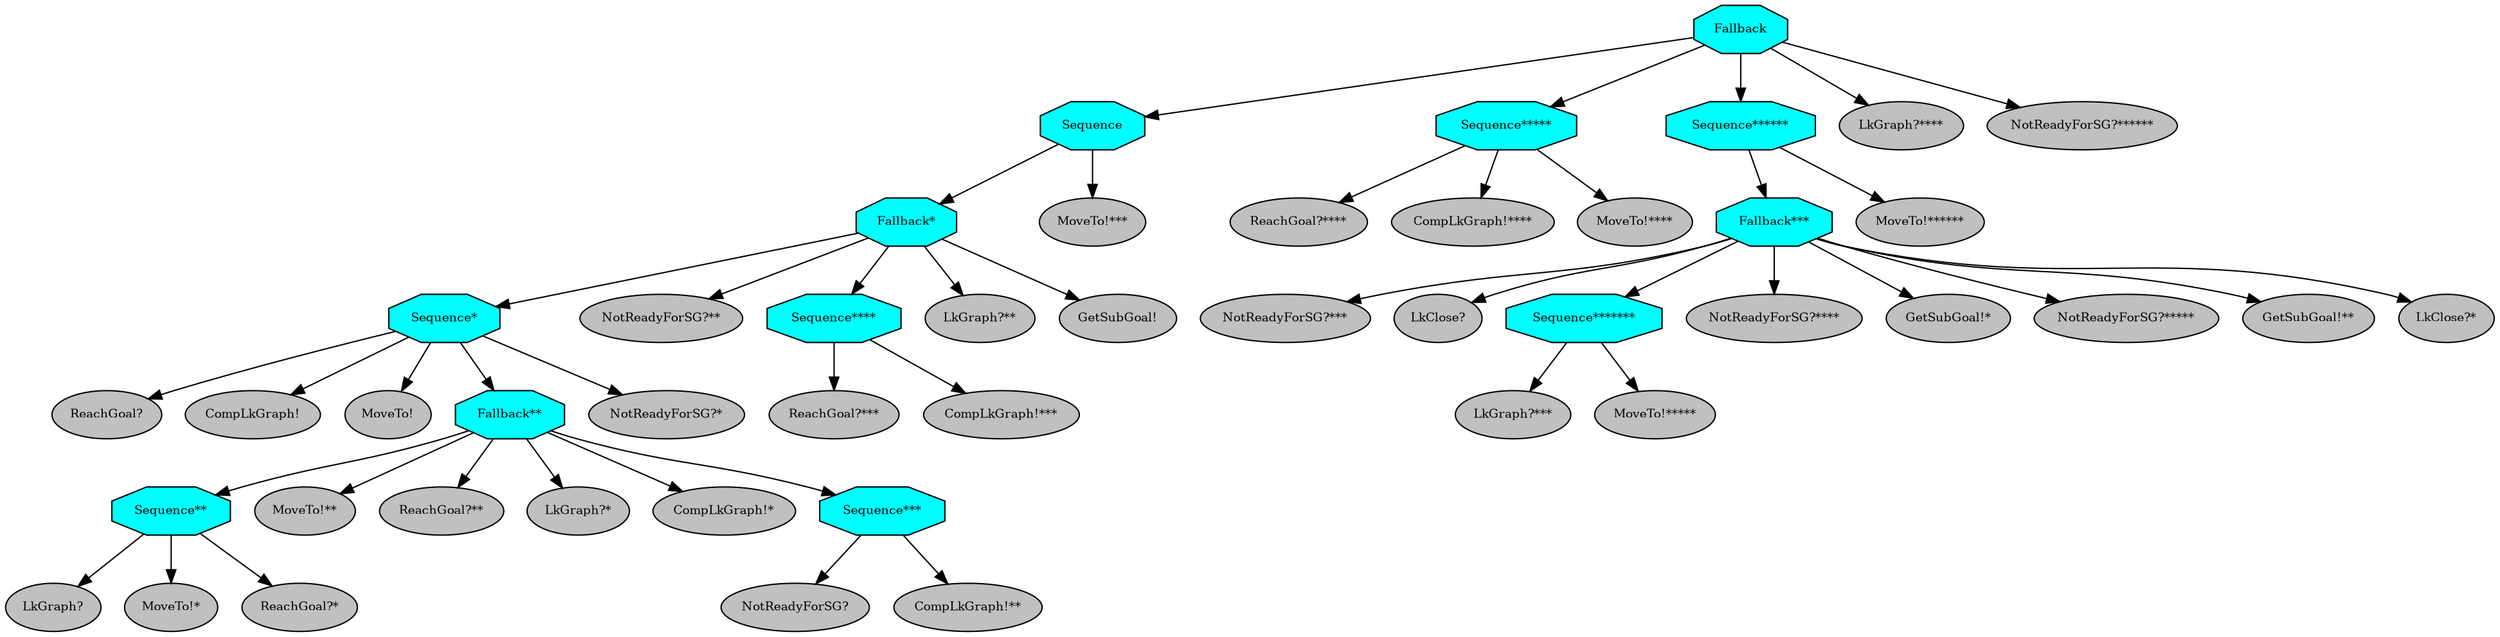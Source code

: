 digraph pastafarianism {
ordering=out;
graph [fontname="times-roman"];
node [fontname="times-roman"];
edge [fontname="times-roman"];
Fallback [fillcolor=cyan, fontcolor=black, fontsize=9, label=Fallback, shape=octagon, style=filled];
Sequence [fillcolor=cyan, fontcolor=black, fontsize=9, label=Sequence, shape=octagon, style=filled];
Fallback -> Sequence;
"Fallback*" [fillcolor=cyan, fontcolor=black, fontsize=9, label="Fallback*", shape=octagon, style=filled];
Sequence -> "Fallback*";
"Sequence*" [fillcolor=cyan, fontcolor=black, fontsize=9, label="Sequence*", shape=octagon, style=filled];
"Fallback*" -> "Sequence*";
"ReachGoal?" [fillcolor=gray, fontcolor=black, fontsize=9, label="ReachGoal?", shape=ellipse, style=filled];
"Sequence*" -> "ReachGoal?";
"CompLkGraph!" [fillcolor=gray, fontcolor=black, fontsize=9, label="CompLkGraph!", shape=ellipse, style=filled];
"Sequence*" -> "CompLkGraph!";
"MoveTo!" [fillcolor=gray, fontcolor=black, fontsize=9, label="MoveTo!", shape=ellipse, style=filled];
"Sequence*" -> "MoveTo!";
"Fallback**" [fillcolor=cyan, fontcolor=black, fontsize=9, label="Fallback**", shape=octagon, style=filled];
"Sequence*" -> "Fallback**";
"Sequence**" [fillcolor=cyan, fontcolor=black, fontsize=9, label="Sequence**", shape=octagon, style=filled];
"Fallback**" -> "Sequence**";
"LkGraph?" [fillcolor=gray, fontcolor=black, fontsize=9, label="LkGraph?", shape=ellipse, style=filled];
"Sequence**" -> "LkGraph?";
"MoveTo!*" [fillcolor=gray, fontcolor=black, fontsize=9, label="MoveTo!*", shape=ellipse, style=filled];
"Sequence**" -> "MoveTo!*";
"ReachGoal?*" [fillcolor=gray, fontcolor=black, fontsize=9, label="ReachGoal?*", shape=ellipse, style=filled];
"Sequence**" -> "ReachGoal?*";
"MoveTo!**" [fillcolor=gray, fontcolor=black, fontsize=9, label="MoveTo!**", shape=ellipse, style=filled];
"Fallback**" -> "MoveTo!**";
"ReachGoal?**" [fillcolor=gray, fontcolor=black, fontsize=9, label="ReachGoal?**", shape=ellipse, style=filled];
"Fallback**" -> "ReachGoal?**";
"LkGraph?*" [fillcolor=gray, fontcolor=black, fontsize=9, label="LkGraph?*", shape=ellipse, style=filled];
"Fallback**" -> "LkGraph?*";
"CompLkGraph!*" [fillcolor=gray, fontcolor=black, fontsize=9, label="CompLkGraph!*", shape=ellipse, style=filled];
"Fallback**" -> "CompLkGraph!*";
"Sequence***" [fillcolor=cyan, fontcolor=black, fontsize=9, label="Sequence***", shape=octagon, style=filled];
"Fallback**" -> "Sequence***";
"NotReadyForSG?" [fillcolor=gray, fontcolor=black, fontsize=9, label="NotReadyForSG?", shape=ellipse, style=filled];
"Sequence***" -> "NotReadyForSG?";
"CompLkGraph!**" [fillcolor=gray, fontcolor=black, fontsize=9, label="CompLkGraph!**", shape=ellipse, style=filled];
"Sequence***" -> "CompLkGraph!**";
"NotReadyForSG?*" [fillcolor=gray, fontcolor=black, fontsize=9, label="NotReadyForSG?*", shape=ellipse, style=filled];
"Sequence*" -> "NotReadyForSG?*";
"NotReadyForSG?**" [fillcolor=gray, fontcolor=black, fontsize=9, label="NotReadyForSG?**", shape=ellipse, style=filled];
"Fallback*" -> "NotReadyForSG?**";
"Sequence****" [fillcolor=cyan, fontcolor=black, fontsize=9, label="Sequence****", shape=octagon, style=filled];
"Fallback*" -> "Sequence****";
"ReachGoal?***" [fillcolor=gray, fontcolor=black, fontsize=9, label="ReachGoal?***", shape=ellipse, style=filled];
"Sequence****" -> "ReachGoal?***";
"CompLkGraph!***" [fillcolor=gray, fontcolor=black, fontsize=9, label="CompLkGraph!***", shape=ellipse, style=filled];
"Sequence****" -> "CompLkGraph!***";
"LkGraph?**" [fillcolor=gray, fontcolor=black, fontsize=9, label="LkGraph?**", shape=ellipse, style=filled];
"Fallback*" -> "LkGraph?**";
"GetSubGoal!" [fillcolor=gray, fontcolor=black, fontsize=9, label="GetSubGoal!", shape=ellipse, style=filled];
"Fallback*" -> "GetSubGoal!";
"MoveTo!***" [fillcolor=gray, fontcolor=black, fontsize=9, label="MoveTo!***", shape=ellipse, style=filled];
Sequence -> "MoveTo!***";
"Sequence*****" [fillcolor=cyan, fontcolor=black, fontsize=9, label="Sequence*****", shape=octagon, style=filled];
Fallback -> "Sequence*****";
"ReachGoal?****" [fillcolor=gray, fontcolor=black, fontsize=9, label="ReachGoal?****", shape=ellipse, style=filled];
"Sequence*****" -> "ReachGoal?****";
"CompLkGraph!****" [fillcolor=gray, fontcolor=black, fontsize=9, label="CompLkGraph!****", shape=ellipse, style=filled];
"Sequence*****" -> "CompLkGraph!****";
"MoveTo!****" [fillcolor=gray, fontcolor=black, fontsize=9, label="MoveTo!****", shape=ellipse, style=filled];
"Sequence*****" -> "MoveTo!****";
"Sequence******" [fillcolor=cyan, fontcolor=black, fontsize=9, label="Sequence******", shape=octagon, style=filled];
Fallback -> "Sequence******";
"Fallback***" [fillcolor=cyan, fontcolor=black, fontsize=9, label="Fallback***", shape=octagon, style=filled];
"Sequence******" -> "Fallback***";
"NotReadyForSG?***" [fillcolor=gray, fontcolor=black, fontsize=9, label="NotReadyForSG?***", shape=ellipse, style=filled];
"Fallback***" -> "NotReadyForSG?***";
"LkClose?" [fillcolor=gray, fontcolor=black, fontsize=9, label="LkClose?", shape=ellipse, style=filled];
"Fallback***" -> "LkClose?";
"Sequence*******" [fillcolor=cyan, fontcolor=black, fontsize=9, label="Sequence*******", shape=octagon, style=filled];
"Fallback***" -> "Sequence*******";
"LkGraph?***" [fillcolor=gray, fontcolor=black, fontsize=9, label="LkGraph?***", shape=ellipse, style=filled];
"Sequence*******" -> "LkGraph?***";
"MoveTo!*****" [fillcolor=gray, fontcolor=black, fontsize=9, label="MoveTo!*****", shape=ellipse, style=filled];
"Sequence*******" -> "MoveTo!*****";
"NotReadyForSG?****" [fillcolor=gray, fontcolor=black, fontsize=9, label="NotReadyForSG?****", shape=ellipse, style=filled];
"Fallback***" -> "NotReadyForSG?****";
"GetSubGoal!*" [fillcolor=gray, fontcolor=black, fontsize=9, label="GetSubGoal!*", shape=ellipse, style=filled];
"Fallback***" -> "GetSubGoal!*";
"NotReadyForSG?*****" [fillcolor=gray, fontcolor=black, fontsize=9, label="NotReadyForSG?*****", shape=ellipse, style=filled];
"Fallback***" -> "NotReadyForSG?*****";
"GetSubGoal!**" [fillcolor=gray, fontcolor=black, fontsize=9, label="GetSubGoal!**", shape=ellipse, style=filled];
"Fallback***" -> "GetSubGoal!**";
"LkClose?*" [fillcolor=gray, fontcolor=black, fontsize=9, label="LkClose?*", shape=ellipse, style=filled];
"Fallback***" -> "LkClose?*";
"MoveTo!******" [fillcolor=gray, fontcolor=black, fontsize=9, label="MoveTo!******", shape=ellipse, style=filled];
"Sequence******" -> "MoveTo!******";
"LkGraph?****" [fillcolor=gray, fontcolor=black, fontsize=9, label="LkGraph?****", shape=ellipse, style=filled];
Fallback -> "LkGraph?****";
"NotReadyForSG?******" [fillcolor=gray, fontcolor=black, fontsize=9, label="NotReadyForSG?******", shape=ellipse, style=filled];
Fallback -> "NotReadyForSG?******";
}
